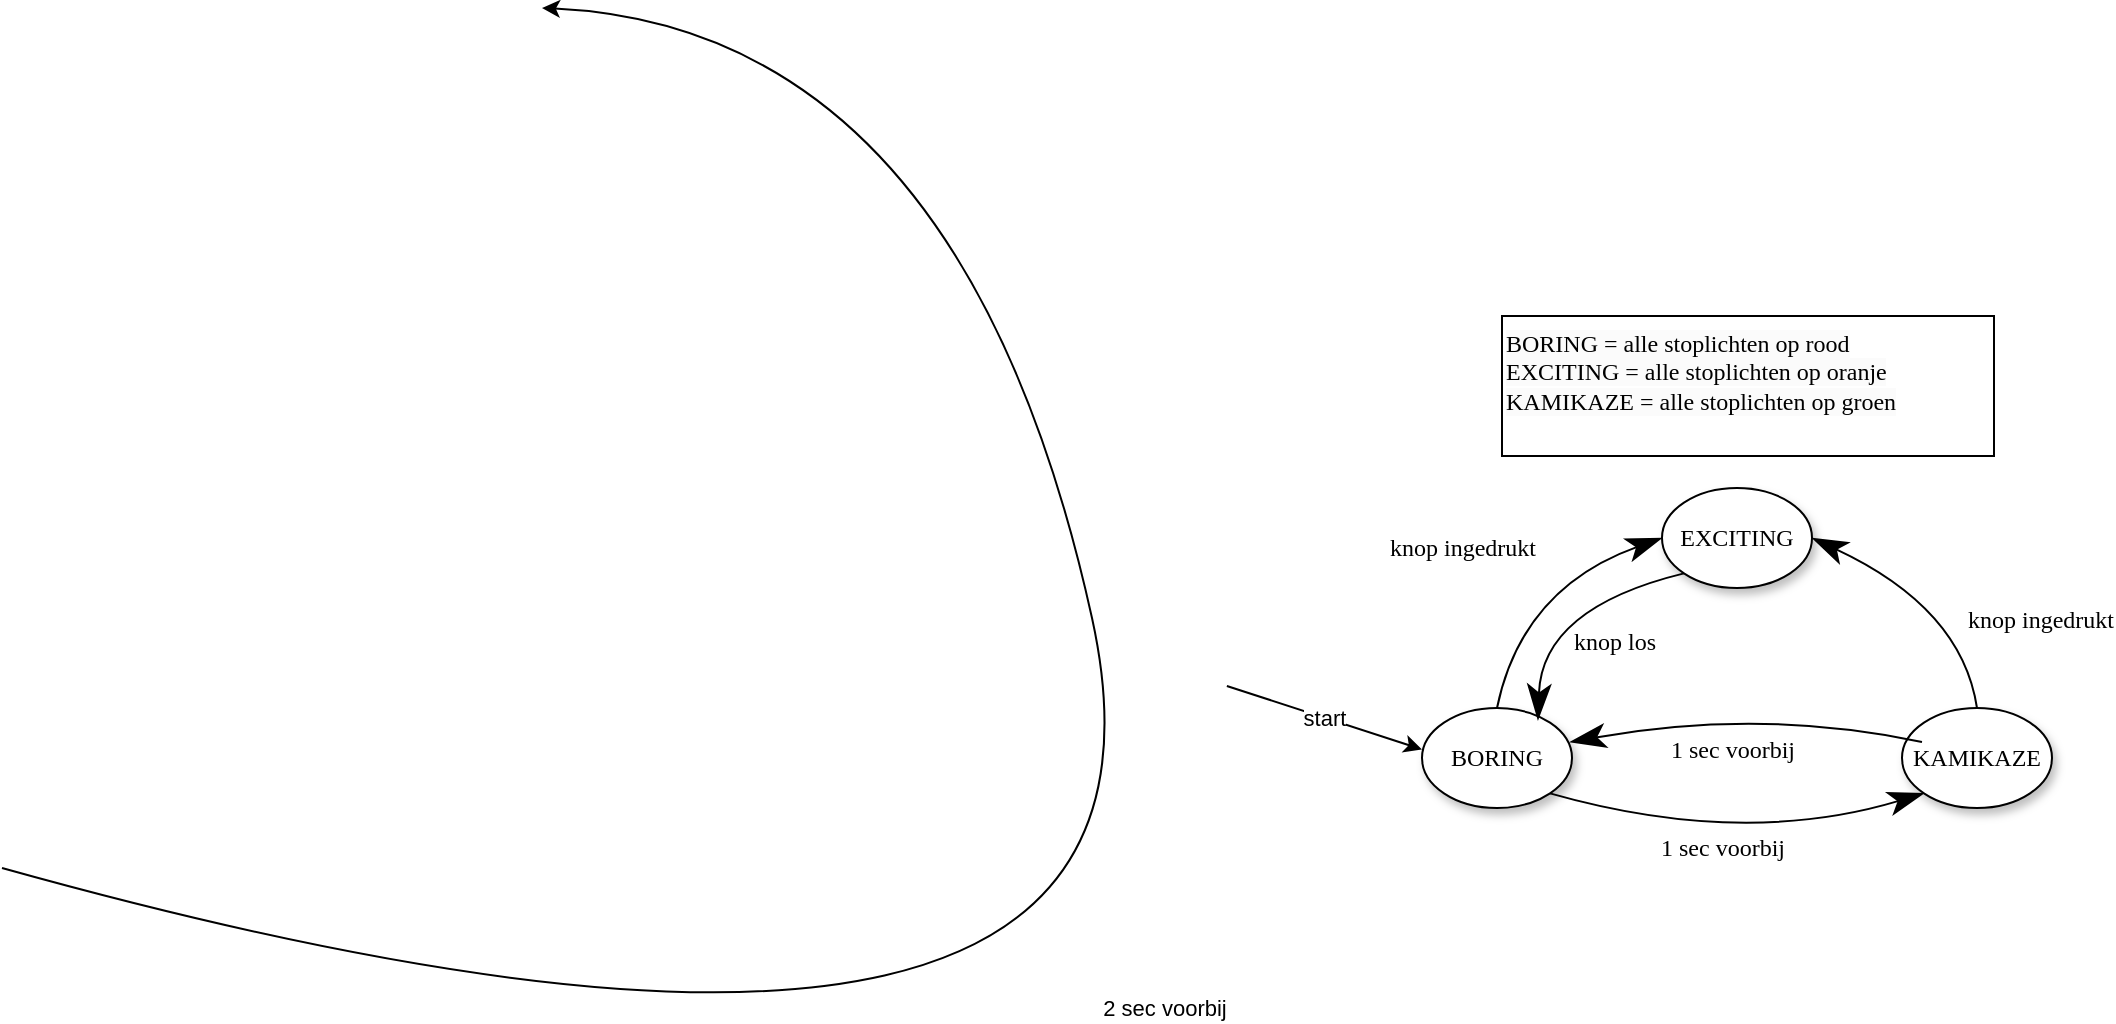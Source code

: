 <mxfile version="21.7.2" type="device">
  <diagram id="3tisYIIPtr9SrxWCXuw6" name="Page-1">
    <mxGraphModel dx="372" dy="627" grid="0" gridSize="10" guides="1" tooltips="1" connect="1" arrows="1" fold="1" page="1" pageScale="1" pageWidth="827" pageHeight="1169" math="0" shadow="0">
      <root>
        <mxCell id="0" />
        <mxCell id="1" parent="0" />
        <mxCell id="sbmTU8m0kKVAPtFWeIud-19" value="2 sec voorbij" style="endArrow=classic;html=1;curved=1;exitX=1;exitY=0.5;exitDx=0;exitDy=0;entryX=1;entryY=0.5;entryDx=0;entryDy=0;" parent="1" source="sbmTU8m0kKVAPtFWeIud-9" edge="1">
          <mxGeometry x="0.018" y="7" width="50" height="50" relative="1" as="geometry">
            <mxPoint x="310" y="660" as="sourcePoint" />
            <mxPoint x="580" y="230" as="targetPoint" />
            <Array as="points">
              <mxPoint x="920" y="830" />
              <mxPoint x="790" y="240" />
            </Array>
            <mxPoint as="offset" />
          </mxGeometry>
        </mxCell>
        <mxCell id="sbmTU8m0kKVAPtFWeIud-20" value="start" style="endArrow=classic;html=1;curved=1;entryX=0;entryY=0;entryDx=0;entryDy=0;" parent="1" edge="1">
          <mxGeometry width="50" height="50" relative="1" as="geometry">
            <mxPoint x="922.43" y="569" as="sourcePoint" />
            <mxPoint x="1020.004" y="600.716" as="targetPoint" />
          </mxGeometry>
        </mxCell>
        <mxCell id="cmVPZQMfzSkM2TJ736y8-1" value="1 sec voorbij" style="edgeStyle=none;html=1;labelBackgroundColor=none;startArrow=none;startFill=0;startSize=5;endArrow=classicThin;endFill=1;endSize=15;jettySize=auto;orthogonalLoop=1;strokeColor=#000000;strokeWidth=1;fontFamily=Verdana;fontSize=12;exitX=1;exitY=1;exitDx=0;exitDy=0;curved=1;entryX=0;entryY=1;entryDx=0;entryDy=0;" edge="1" parent="1" source="cmVPZQMfzSkM2TJ736y8-5" target="cmVPZQMfzSkM2TJ736y8-4">
          <mxGeometry x="-0.074" y="-3" relative="1" as="geometry">
            <mxPoint x="1088.026" y="549.622" as="sourcePoint" />
            <Array as="points">
              <mxPoint x="1180" y="650" />
            </Array>
            <mxPoint as="offset" />
          </mxGeometry>
        </mxCell>
        <mxCell id="cmVPZQMfzSkM2TJ736y8-3" value="&lt;span&gt;EXCITING&lt;/span&gt;" style="ellipse;whiteSpace=wrap;html=1;rounded=0;shadow=1;comic=0;labelBackgroundColor=none;strokeWidth=1;fontFamily=Verdana;fontSize=12;align=center;" vertex="1" parent="1">
          <mxGeometry x="1140" y="470" width="75" height="50" as="geometry" />
        </mxCell>
        <mxCell id="cmVPZQMfzSkM2TJ736y8-4" value="&lt;span&gt;KAMIKAZE&lt;/span&gt;" style="ellipse;whiteSpace=wrap;html=1;rounded=0;shadow=1;comic=0;labelBackgroundColor=none;strokeWidth=1;fontFamily=Verdana;fontSize=12;align=center;" vertex="1" parent="1">
          <mxGeometry x="1260" y="580" width="75" height="50" as="geometry" />
        </mxCell>
        <mxCell id="cmVPZQMfzSkM2TJ736y8-5" value="&lt;span&gt;BORING&lt;/span&gt;" style="ellipse;whiteSpace=wrap;html=1;rounded=0;shadow=1;comic=0;labelBackgroundColor=none;strokeWidth=1;fontFamily=Verdana;fontSize=12;align=center;" vertex="1" parent="1">
          <mxGeometry x="1020" y="580" width="75" height="50" as="geometry" />
        </mxCell>
        <mxCell id="cmVPZQMfzSkM2TJ736y8-7" value="knop ingedrukt" style="edgeStyle=none;html=1;labelBackgroundColor=none;startArrow=none;startFill=0;startSize=5;endArrow=classicThin;endFill=1;endSize=15;jettySize=auto;orthogonalLoop=1;strokeColor=#000000;strokeWidth=1;fontFamily=Verdana;fontSize=12;exitX=0.5;exitY=0;exitDx=0;exitDy=0;curved=1;entryX=1;entryY=0.5;entryDx=0;entryDy=0;" edge="1" parent="1" source="cmVPZQMfzSkM2TJ736y8-4" target="cmVPZQMfzSkM2TJ736y8-3">
          <mxGeometry x="-0.419" y="-38" relative="1" as="geometry">
            <mxPoint x="1094" y="633" as="sourcePoint" />
            <Array as="points">
              <mxPoint x="1290" y="530" />
            </Array>
            <mxPoint x="1281" y="633" as="targetPoint" />
            <mxPoint as="offset" />
          </mxGeometry>
        </mxCell>
        <mxCell id="cmVPZQMfzSkM2TJ736y8-8" value="1 sec voorbij" style="edgeStyle=none;html=1;labelBackgroundColor=none;startArrow=none;startFill=0;startSize=5;endArrow=classicThin;endFill=1;endSize=15;jettySize=auto;orthogonalLoop=1;strokeColor=#000000;strokeWidth=1;fontFamily=Verdana;fontSize=12;curved=1;entryX=1;entryY=0;entryDx=0;entryDy=0;" edge="1" parent="1">
          <mxGeometry x="0.115" y="18" relative="1" as="geometry">
            <mxPoint x="1270" y="597" as="sourcePoint" />
            <Array as="points">
              <mxPoint x="1190" y="580" />
            </Array>
            <mxPoint x="1094" y="597" as="targetPoint" />
            <mxPoint as="offset" />
          </mxGeometry>
        </mxCell>
        <mxCell id="cmVPZQMfzSkM2TJ736y8-10" value="knop ingedrukt" style="edgeStyle=none;html=1;labelBackgroundColor=none;startArrow=none;startFill=0;startSize=5;endArrow=classicThin;endFill=1;endSize=15;jettySize=auto;orthogonalLoop=1;strokeColor=#000000;strokeWidth=1;fontFamily=Verdana;fontSize=12;exitX=0.5;exitY=0;exitDx=0;exitDy=0;curved=1;entryX=0;entryY=0.5;entryDx=0;entryDy=0;" edge="1" parent="1" source="cmVPZQMfzSkM2TJ736y8-5" target="cmVPZQMfzSkM2TJ736y8-3">
          <mxGeometry x="-0.096" y="36" relative="1" as="geometry">
            <mxPoint x="1308" y="590" as="sourcePoint" />
            <Array as="points">
              <mxPoint x="1070" y="520" />
            </Array>
            <mxPoint x="1225" y="505" as="targetPoint" />
            <mxPoint x="-18" y="14" as="offset" />
          </mxGeometry>
        </mxCell>
        <mxCell id="cmVPZQMfzSkM2TJ736y8-11" value="knop los" style="edgeStyle=none;html=1;labelBackgroundColor=none;startArrow=none;startFill=0;startSize=5;endArrow=classicThin;endFill=1;endSize=15;jettySize=auto;orthogonalLoop=1;strokeColor=#000000;strokeWidth=1;fontFamily=Verdana;fontSize=12;exitX=0;exitY=1;exitDx=0;exitDy=0;curved=1;entryX=0.773;entryY=0.12;entryDx=0;entryDy=0;entryPerimeter=0;" edge="1" parent="1" source="cmVPZQMfzSkM2TJ736y8-3" target="cmVPZQMfzSkM2TJ736y8-5">
          <mxGeometry x="-0.347" y="25" relative="1" as="geometry">
            <mxPoint x="1068" y="590" as="sourcePoint" />
            <Array as="points">
              <mxPoint x="1080" y="530" />
            </Array>
            <mxPoint x="1150" y="505" as="targetPoint" />
            <mxPoint as="offset" />
          </mxGeometry>
        </mxCell>
        <mxCell id="cmVPZQMfzSkM2TJ736y8-13" value="&lt;span style=&quot;color: rgb(0, 0, 0); font-family: Verdana; font-size: 12px; font-style: normal; font-variant-ligatures: normal; font-variant-caps: normal; font-weight: 400; letter-spacing: normal; orphans: 2; text-align: center; text-indent: 0px; text-transform: none; widows: 2; word-spacing: 0px; -webkit-text-stroke-width: 0px; background-color: rgb(251, 251, 251); text-decoration-thickness: initial; text-decoration-style: initial; text-decoration-color: initial; float: none; display: inline !important;&quot;&gt;BORING = alle stoplichten op rood&lt;br&gt;EXCITING = alle stoplichten op oranje&lt;br&gt;KAMIKAZE = alle stoplichten op groen&lt;br&gt;&lt;/span&gt;" style="text;whiteSpace=wrap;html=1;strokeColor=default;" vertex="1" parent="1">
          <mxGeometry x="1060" y="384" width="246" height="70" as="geometry" />
        </mxCell>
      </root>
    </mxGraphModel>
  </diagram>
</mxfile>
